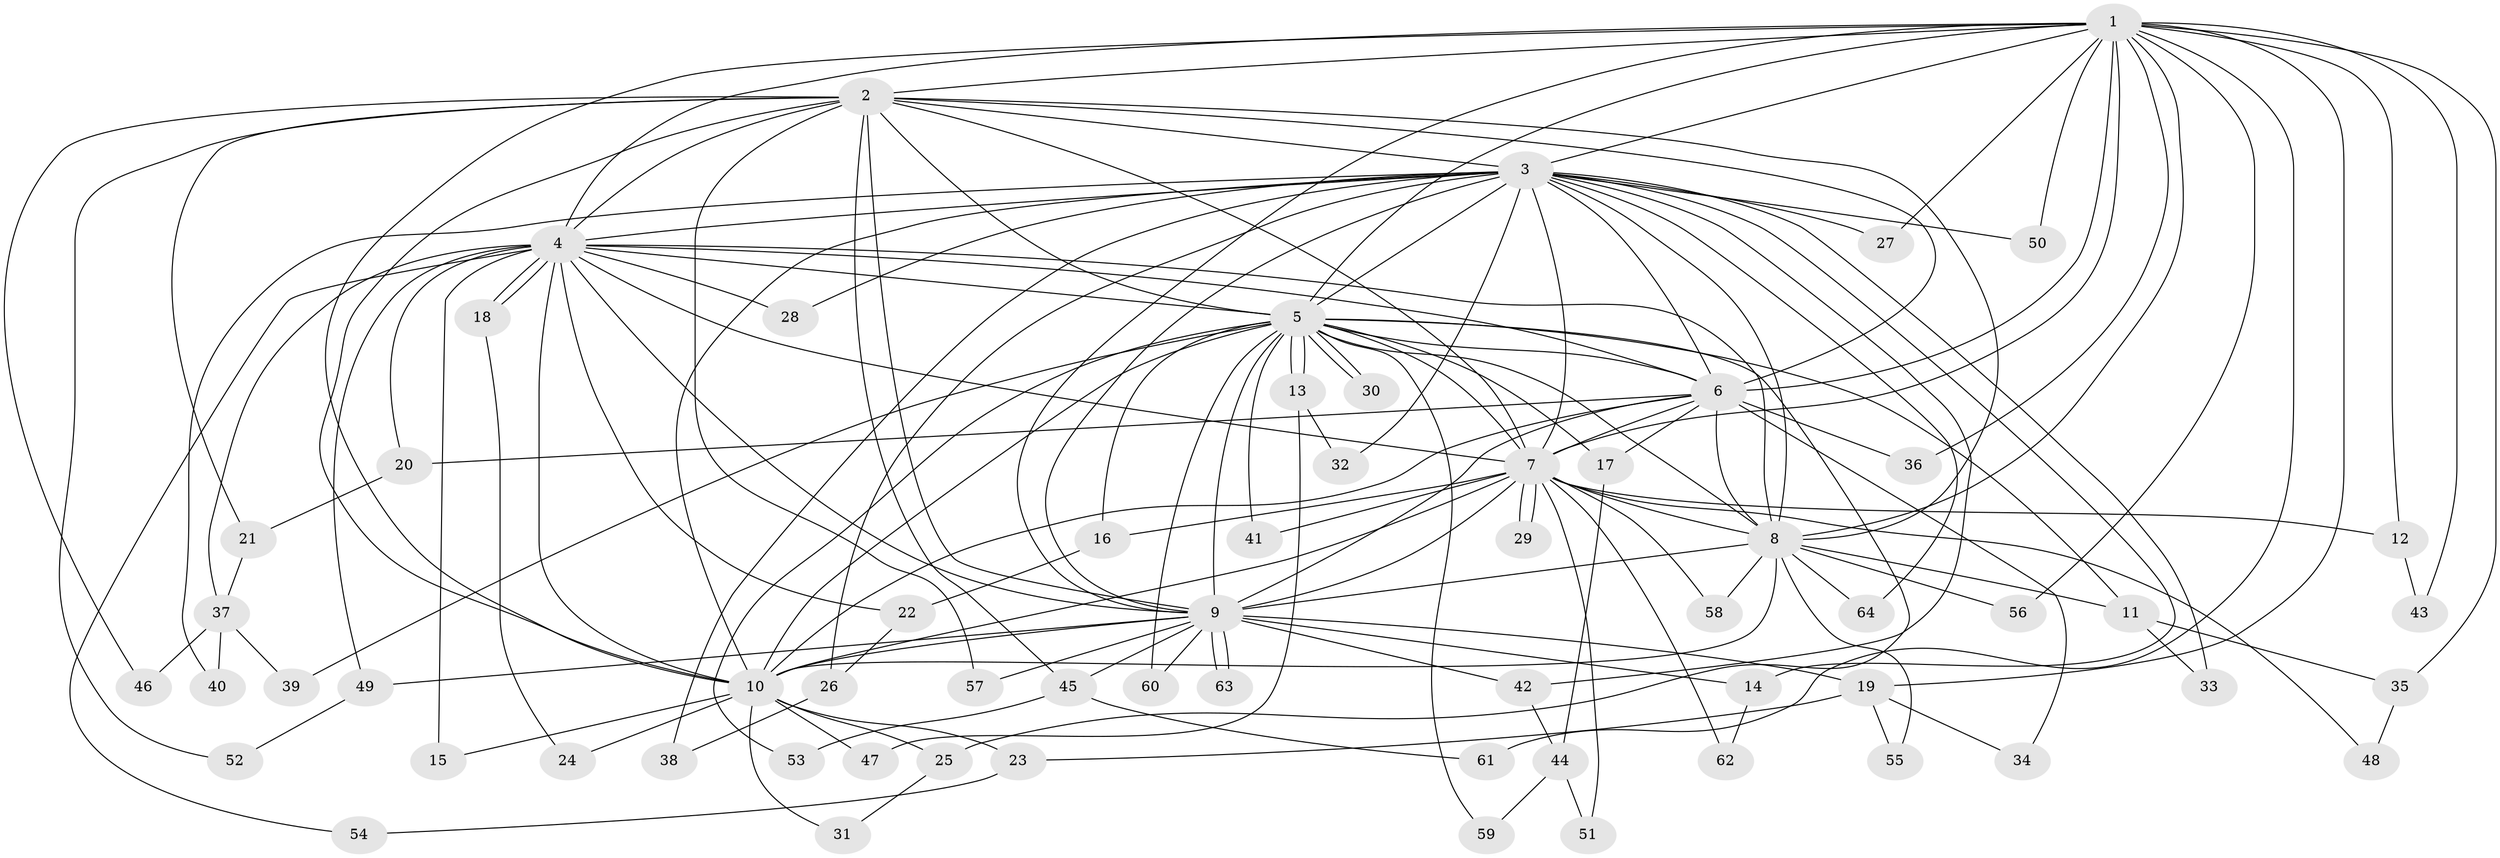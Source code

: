 // Generated by graph-tools (version 1.1) at 2025/43/03/09/25 04:43:52]
// undirected, 64 vertices, 153 edges
graph export_dot {
graph [start="1"]
  node [color=gray90,style=filled];
  1;
  2;
  3;
  4;
  5;
  6;
  7;
  8;
  9;
  10;
  11;
  12;
  13;
  14;
  15;
  16;
  17;
  18;
  19;
  20;
  21;
  22;
  23;
  24;
  25;
  26;
  27;
  28;
  29;
  30;
  31;
  32;
  33;
  34;
  35;
  36;
  37;
  38;
  39;
  40;
  41;
  42;
  43;
  44;
  45;
  46;
  47;
  48;
  49;
  50;
  51;
  52;
  53;
  54;
  55;
  56;
  57;
  58;
  59;
  60;
  61;
  62;
  63;
  64;
  1 -- 2;
  1 -- 3;
  1 -- 4;
  1 -- 5;
  1 -- 6;
  1 -- 7;
  1 -- 8;
  1 -- 9;
  1 -- 10;
  1 -- 12;
  1 -- 19;
  1 -- 27;
  1 -- 35;
  1 -- 36;
  1 -- 43;
  1 -- 50;
  1 -- 56;
  1 -- 61;
  2 -- 3;
  2 -- 4;
  2 -- 5;
  2 -- 6;
  2 -- 7;
  2 -- 8;
  2 -- 9;
  2 -- 10;
  2 -- 21;
  2 -- 45;
  2 -- 46;
  2 -- 52;
  2 -- 57;
  3 -- 4;
  3 -- 5;
  3 -- 6;
  3 -- 7;
  3 -- 8;
  3 -- 9;
  3 -- 10;
  3 -- 14;
  3 -- 26;
  3 -- 27;
  3 -- 28;
  3 -- 32;
  3 -- 33;
  3 -- 38;
  3 -- 40;
  3 -- 42;
  3 -- 50;
  3 -- 64;
  4 -- 5;
  4 -- 6;
  4 -- 7;
  4 -- 8;
  4 -- 9;
  4 -- 10;
  4 -- 15;
  4 -- 18;
  4 -- 18;
  4 -- 20;
  4 -- 22;
  4 -- 28;
  4 -- 37;
  4 -- 49;
  4 -- 54;
  5 -- 6;
  5 -- 7;
  5 -- 8;
  5 -- 9;
  5 -- 10;
  5 -- 11;
  5 -- 13;
  5 -- 13;
  5 -- 16;
  5 -- 17;
  5 -- 25;
  5 -- 30;
  5 -- 30;
  5 -- 39;
  5 -- 41;
  5 -- 53;
  5 -- 59;
  5 -- 60;
  6 -- 7;
  6 -- 8;
  6 -- 9;
  6 -- 10;
  6 -- 17;
  6 -- 20;
  6 -- 34;
  6 -- 36;
  7 -- 8;
  7 -- 9;
  7 -- 10;
  7 -- 12;
  7 -- 16;
  7 -- 29;
  7 -- 29;
  7 -- 41;
  7 -- 48;
  7 -- 51;
  7 -- 58;
  7 -- 62;
  8 -- 9;
  8 -- 10;
  8 -- 11;
  8 -- 55;
  8 -- 56;
  8 -- 58;
  8 -- 64;
  9 -- 10;
  9 -- 14;
  9 -- 19;
  9 -- 42;
  9 -- 45;
  9 -- 49;
  9 -- 57;
  9 -- 60;
  9 -- 63;
  9 -- 63;
  10 -- 15;
  10 -- 23;
  10 -- 24;
  10 -- 25;
  10 -- 31;
  10 -- 47;
  11 -- 33;
  11 -- 35;
  12 -- 43;
  13 -- 32;
  13 -- 47;
  14 -- 62;
  16 -- 22;
  17 -- 44;
  18 -- 24;
  19 -- 23;
  19 -- 34;
  19 -- 55;
  20 -- 21;
  21 -- 37;
  22 -- 26;
  23 -- 54;
  25 -- 31;
  26 -- 38;
  35 -- 48;
  37 -- 39;
  37 -- 40;
  37 -- 46;
  42 -- 44;
  44 -- 51;
  44 -- 59;
  45 -- 53;
  45 -- 61;
  49 -- 52;
}
